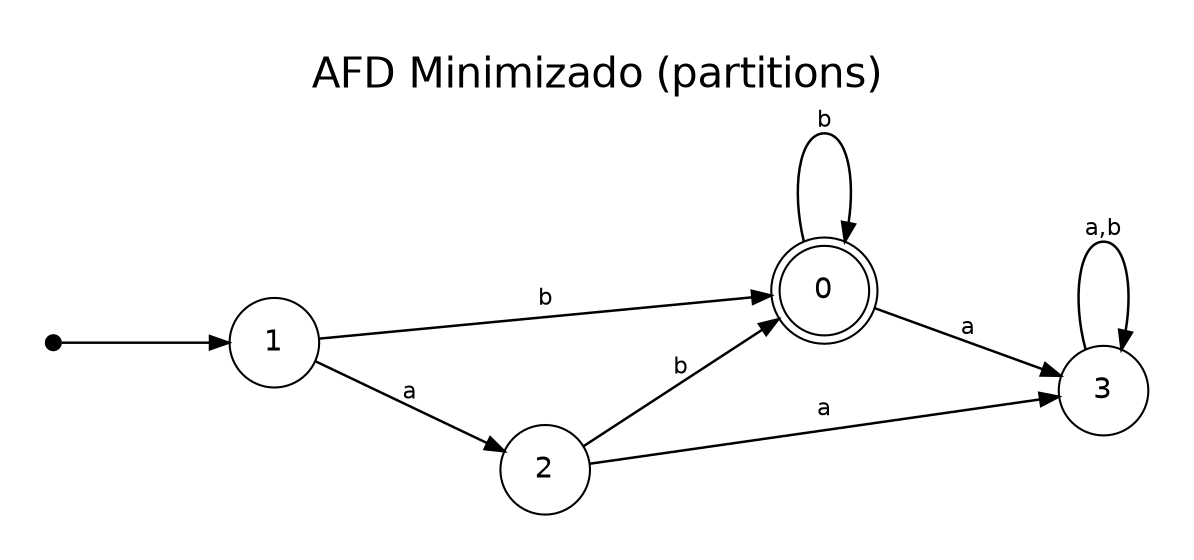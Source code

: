 digraph DFA {
  rankdir=LR; layout=dot; splines=true; overlap=false; concentrate=true; outputorder=edgesfirst; nodesep=0.7; ranksep=1.1; margin=0.25;
  labelloc="t"; label="AFD Minimizado (partitions)"; fontsize=20; fontname="Helvetica";
  node [shape=circle, width=0.6, height=0.6, fontname="Helvetica"];
  edge [fontname="Helvetica", fontsize=11, arrowsize=0.9, penwidth=1.2, labeldistance=1.6];
  __start [shape=point, width=0.1, label=""];
  __start -> 1;
  0 [shape=doublecircle];
  0 -> 3 [label="a"];
  0 -> 0 [label="b"];
  1 -> 2 [label="a"];
  1 -> 0 [label="b"];
  2 -> 3 [label="a"];
  2 -> 0 [label="b"];
  3 -> 3 [label="a,b"];
}